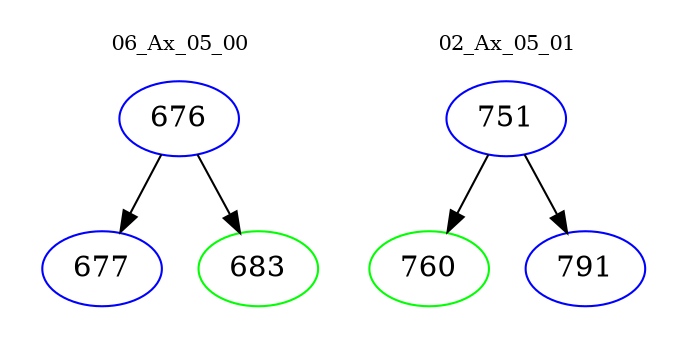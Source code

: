 digraph{
subgraph cluster_0 {
color = white
label = "06_Ax_05_00";
fontsize=10;
T0_676 [label="676", color="blue"]
T0_676 -> T0_677 [color="black"]
T0_677 [label="677", color="blue"]
T0_676 -> T0_683 [color="black"]
T0_683 [label="683", color="green"]
}
subgraph cluster_1 {
color = white
label = "02_Ax_05_01";
fontsize=10;
T1_751 [label="751", color="blue"]
T1_751 -> T1_760 [color="black"]
T1_760 [label="760", color="green"]
T1_751 -> T1_791 [color="black"]
T1_791 [label="791", color="blue"]
}
}
